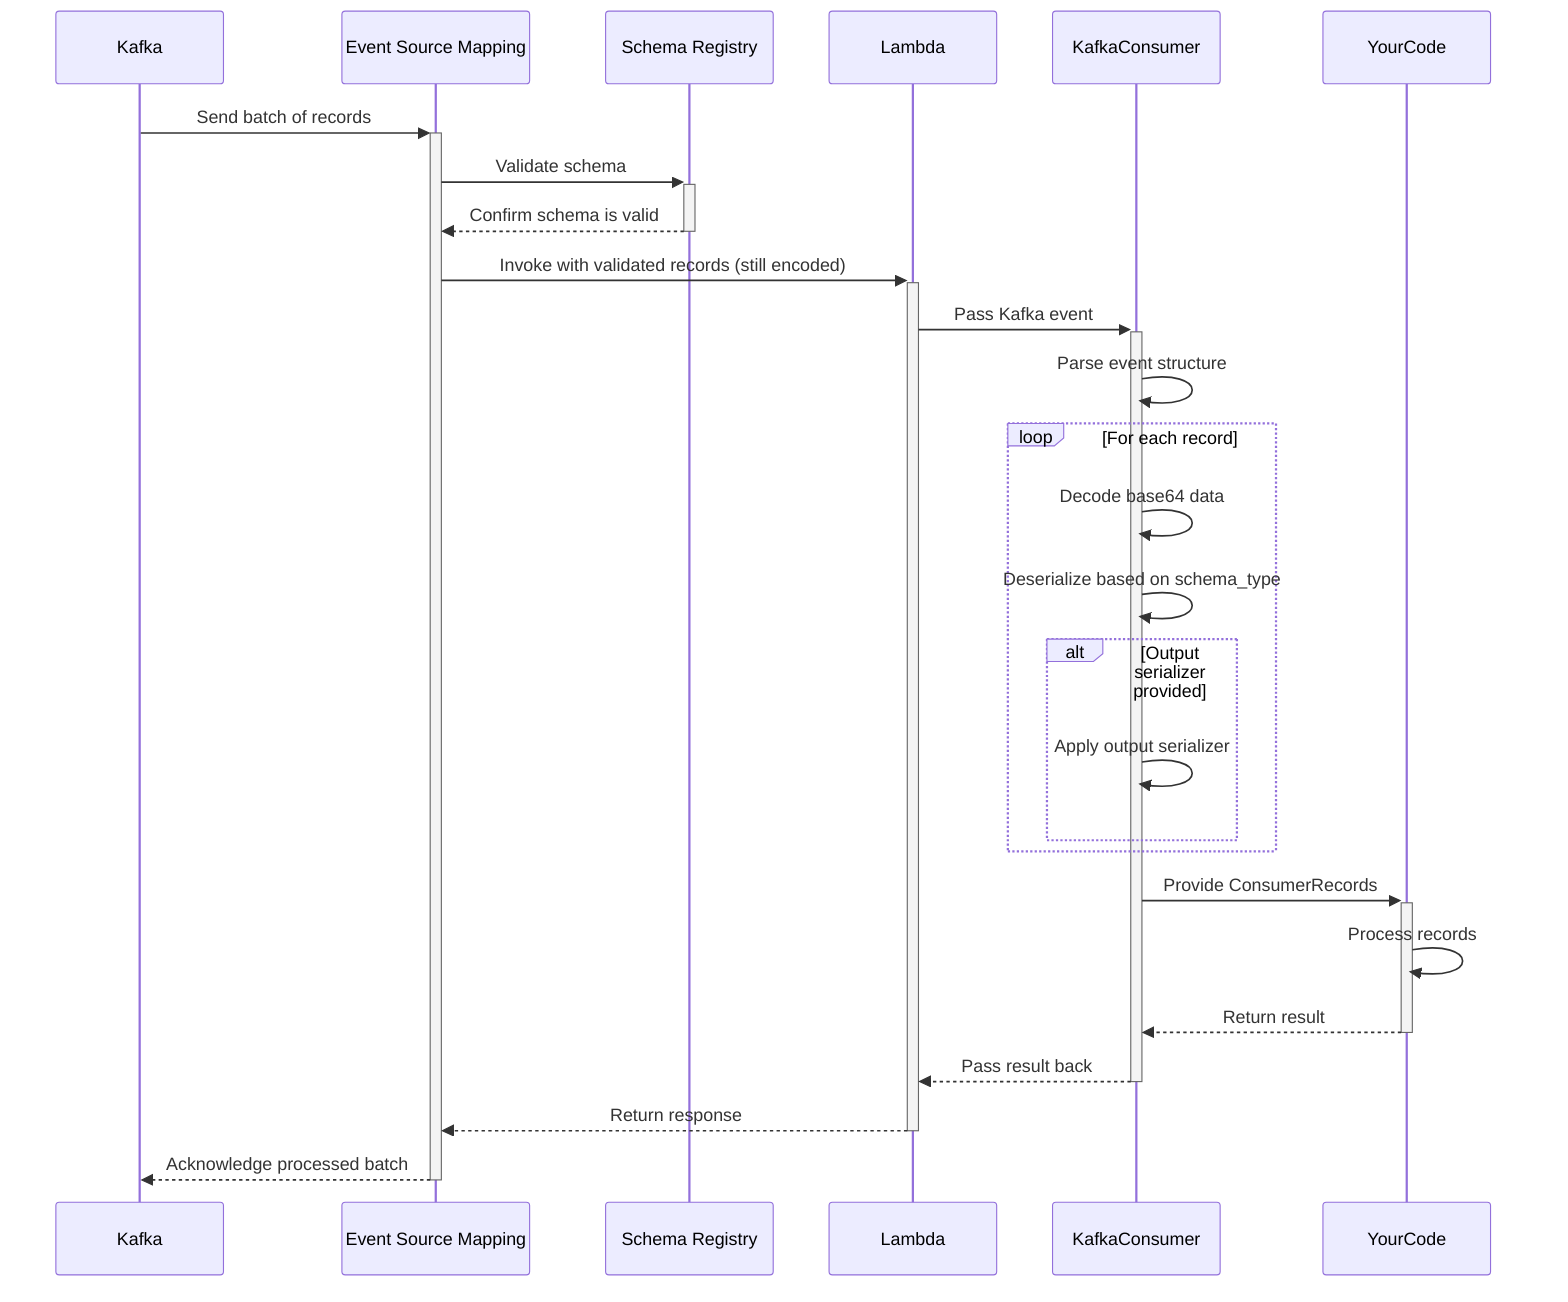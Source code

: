 sequenceDiagram
  participant Kafka
  participant ESM as Event Source Mapping
  participant SchemaRegistry as Schema Registry
  participant Lambda
  participant KafkaConsumer
  participant YourCode
  Kafka->>+ESM: Send batch of records
  ESM->>+SchemaRegistry: Validate schema
  SchemaRegistry-->>-ESM: Confirm schema is valid
  ESM->>+Lambda: Invoke with validated records (still encoded)
  Lambda->>+KafkaConsumer: Pass Kafka event
  KafkaConsumer->>KafkaConsumer: Parse event structure
  loop For each record
      KafkaConsumer->>KafkaConsumer: Decode base64 data
      KafkaConsumer->>KafkaConsumer: Deserialize based on schema_type
      alt Output serializer provided
          KafkaConsumer->>KafkaConsumer: Apply output serializer
      end
  end
  KafkaConsumer->>+YourCode: Provide ConsumerRecords
  YourCode->>YourCode: Process records
  YourCode-->>-KafkaConsumer: Return result
  KafkaConsumer-->>-Lambda: Pass result back
  Lambda-->>-ESM: Return response
  ESM-->>-Kafka: Acknowledge processed batch